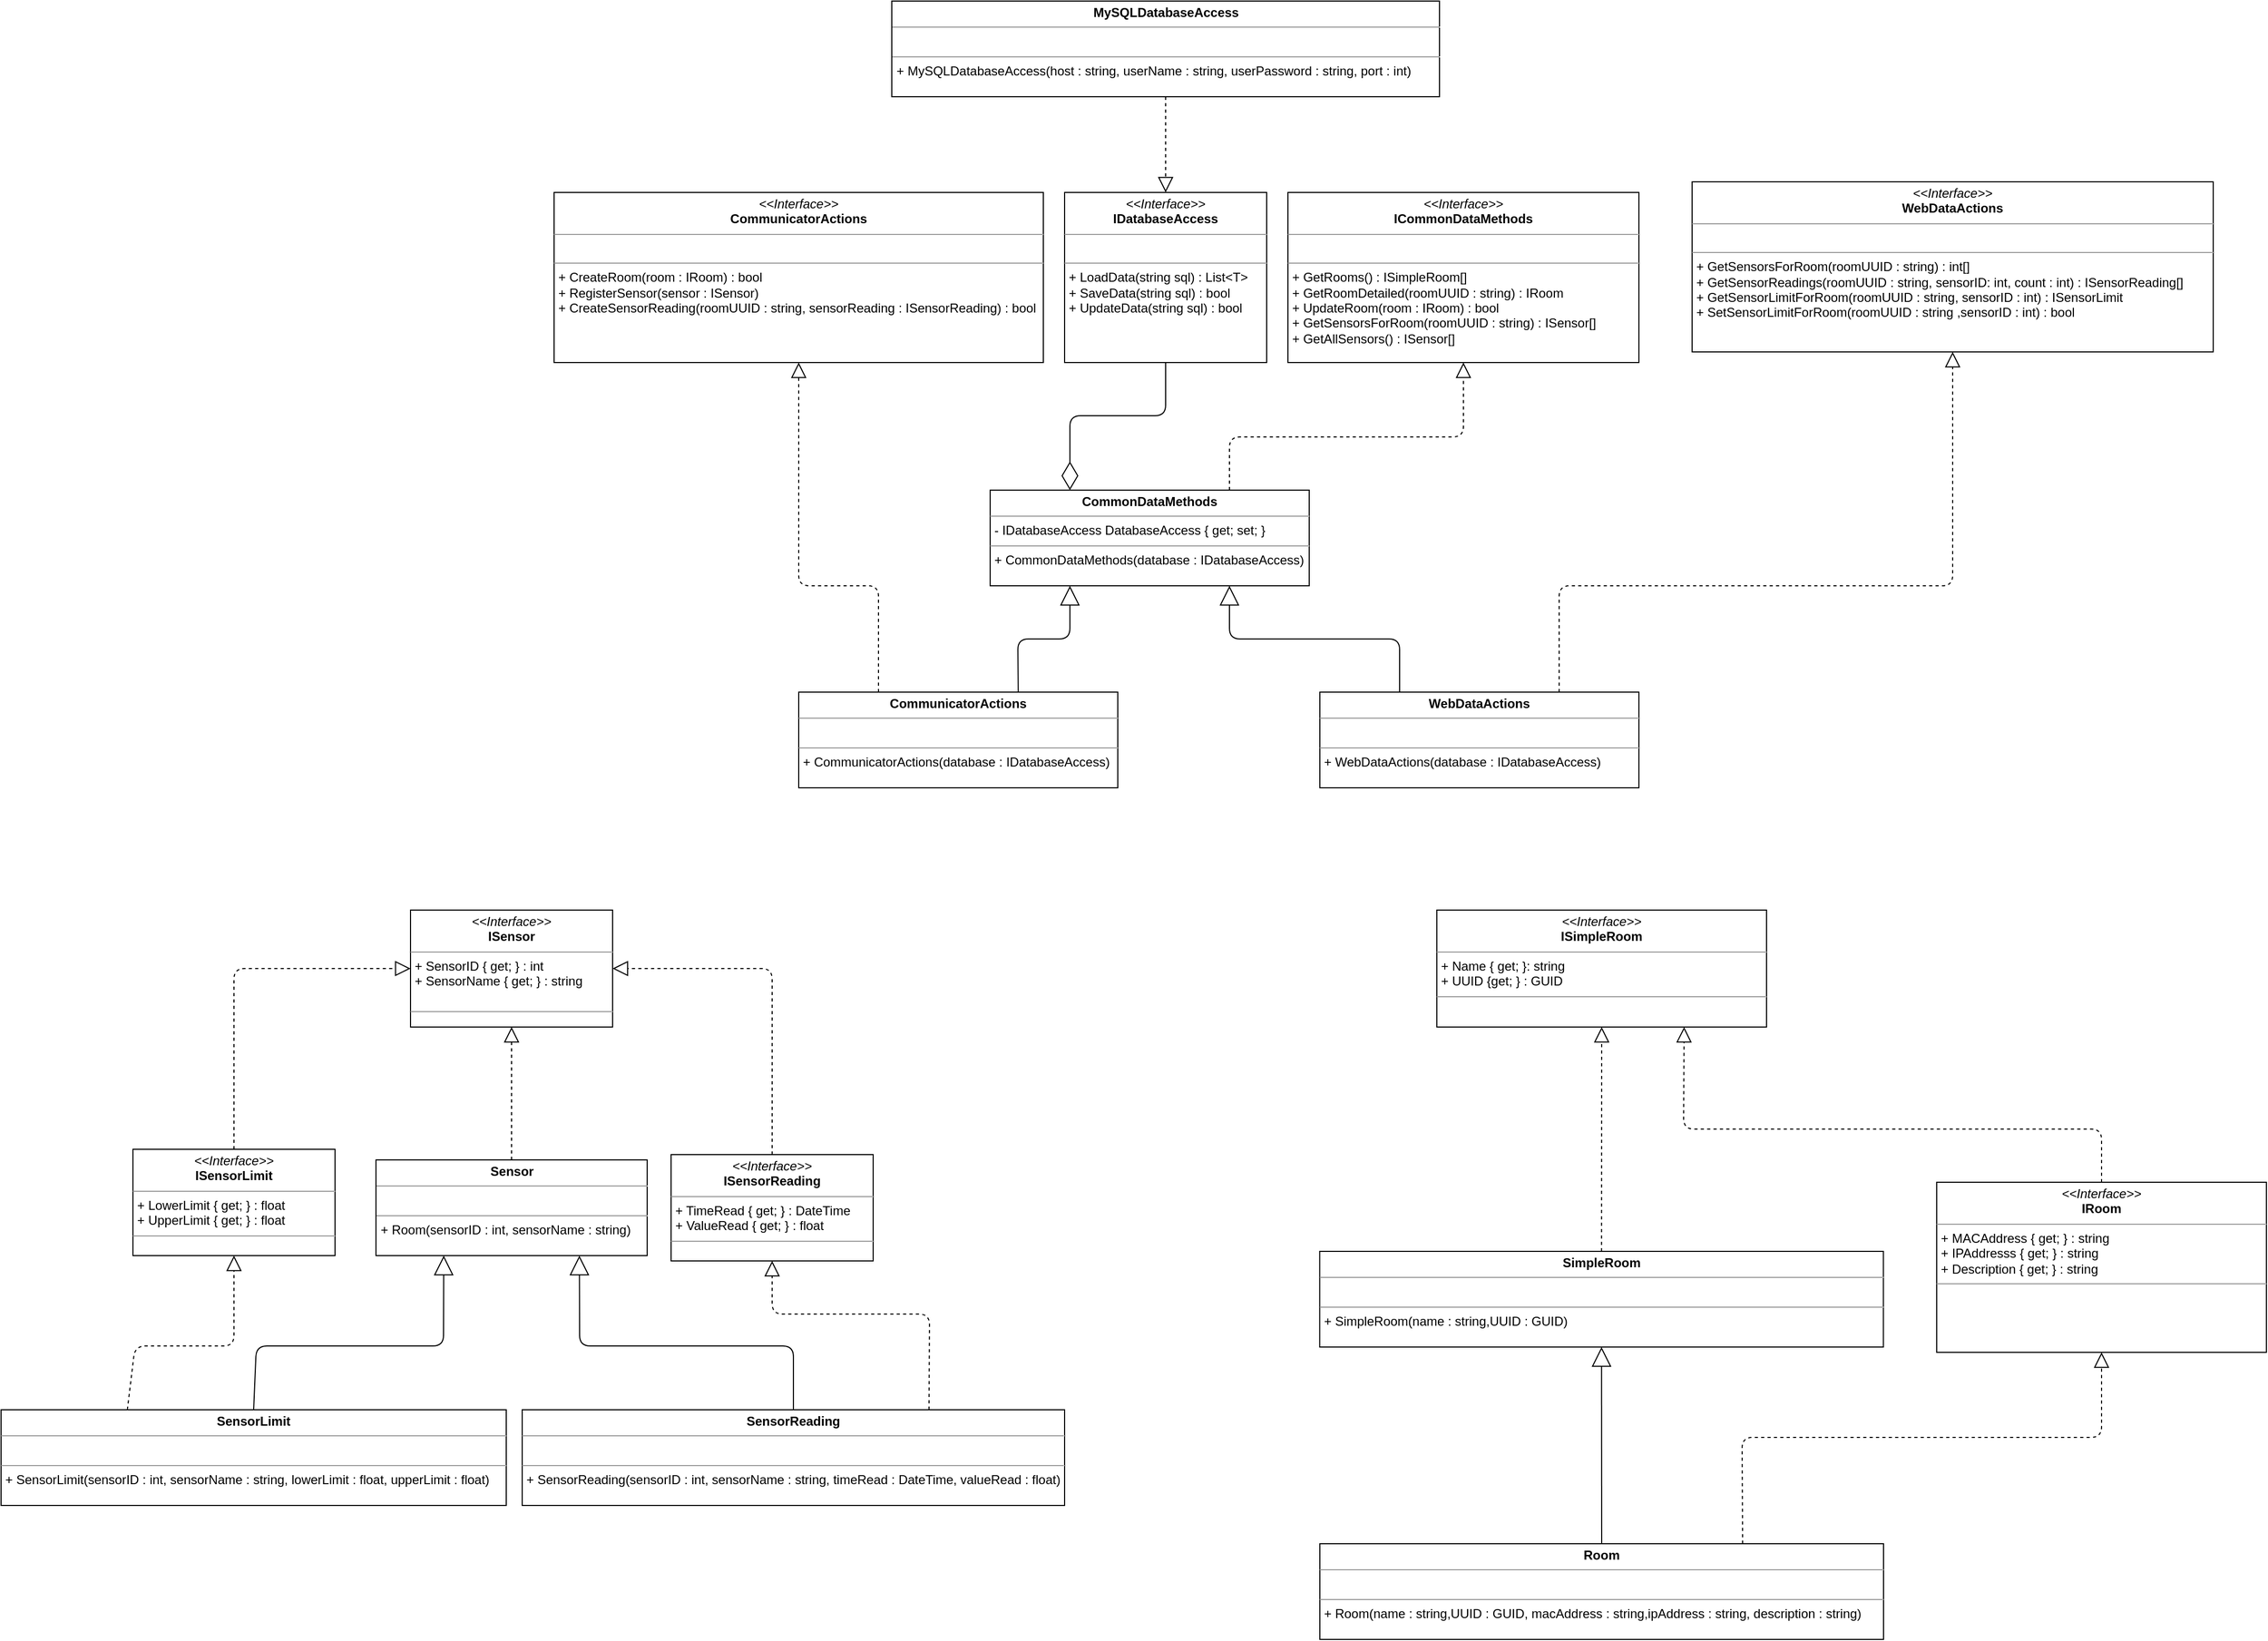 <mxfile version="11.1.1" type="device"><diagram id="aNenFZurzg7Py9j0L7uN" name="Page-1"><mxGraphModel dx="2885" dy="1787" grid="1" gridSize="10" guides="1" tooltips="1" connect="1" arrows="1" fold="1" page="1" pageScale="1" pageWidth="850" pageHeight="1100" math="0" shadow="0"><root><mxCell id="0"/><mxCell id="1" parent="0"/><mxCell id="RUwsjX86R-9bThbDg36Q-5" value="&lt;p style=&quot;margin: 0px ; margin-top: 4px ; text-align: center&quot;&gt;&lt;i&gt;&amp;lt;&amp;lt;Interface&amp;gt;&amp;gt;&lt;/i&gt;&lt;br&gt;&lt;b&gt;IRoom&lt;/b&gt;&lt;/p&gt;&lt;hr size=&quot;1&quot;&gt;&lt;p style=&quot;margin: 0px ; margin-left: 4px&quot;&gt;&lt;span&gt;+ MACAddress { get; } : string&lt;/span&gt;&lt;br&gt;&lt;/p&gt;&lt;p style=&quot;margin: 0px ; margin-left: 4px&quot;&gt;+ IPAddresss { get; } : string&lt;/p&gt;&lt;p style=&quot;margin: 0px ; margin-left: 4px&quot;&gt;+ Description { get; } : string&lt;/p&gt;&lt;hr size=&quot;1&quot;&gt;&lt;p style=&quot;margin: 0px ; margin-left: 4px&quot;&gt;&lt;br&gt;&lt;/p&gt;" style="verticalAlign=top;align=left;overflow=fill;fontSize=12;fontFamily=Helvetica;html=1;" parent="1" vertex="1"><mxGeometry x="240" y="231" width="310" height="160" as="geometry"/></mxCell><mxCell id="RUwsjX86R-9bThbDg36Q-7" value="&lt;p style=&quot;margin: 0px ; margin-top: 4px ; text-align: center&quot;&gt;&lt;i&gt;&amp;lt;&amp;lt;Interface&amp;gt;&amp;gt;&lt;/i&gt;&lt;br&gt;&lt;b&gt;ISensorReading&lt;/b&gt;&lt;/p&gt;&lt;hr size=&quot;1&quot;&gt;&lt;p style=&quot;margin: 0px ; margin-left: 4px&quot;&gt;&lt;span&gt;+ TimeRead { get; } : DateTime&lt;/span&gt;&lt;br&gt;&lt;/p&gt;&lt;p style=&quot;margin: 0px ; margin-left: 4px&quot;&gt;+ ValueRead { get; } : float&lt;/p&gt;&lt;hr size=&quot;1&quot;&gt;&lt;p style=&quot;margin: 0px ; margin-left: 4px&quot;&gt;&lt;br&gt;&lt;/p&gt;" style="verticalAlign=top;align=left;overflow=fill;fontSize=12;fontFamily=Helvetica;html=1;" parent="1" vertex="1"><mxGeometry x="-950" y="205" width="190" height="100" as="geometry"/></mxCell><mxCell id="RUwsjX86R-9bThbDg36Q-8" value="&lt;p style=&quot;margin: 0px ; margin-top: 4px ; text-align: center&quot;&gt;&lt;i&gt;&amp;lt;&amp;lt;Interface&amp;gt;&amp;gt;&lt;/i&gt;&lt;br&gt;&lt;b&gt;ISensorLimit&lt;/b&gt;&lt;/p&gt;&lt;hr size=&quot;1&quot;&gt;&lt;p style=&quot;margin: 0px ; margin-left: 4px&quot;&gt;&lt;span&gt;+ LowerLimit { get; } : float&lt;/span&gt;&lt;br&gt;&lt;/p&gt;&lt;p style=&quot;margin: 0px ; margin-left: 4px&quot;&gt;+ UpperLimit { get; } : float&lt;/p&gt;&lt;hr size=&quot;1&quot;&gt;&lt;p style=&quot;margin: 0px ; margin-left: 4px&quot;&gt;&lt;br&gt;&lt;/p&gt;" style="verticalAlign=top;align=left;overflow=fill;fontSize=12;fontFamily=Helvetica;html=1;" parent="1" vertex="1"><mxGeometry x="-1456" y="200" width="190" height="100" as="geometry"/></mxCell><mxCell id="RUwsjX86R-9bThbDg36Q-9" value="&lt;p style=&quot;margin: 0px ; margin-top: 4px ; text-align: center&quot;&gt;&lt;b&gt;Room&lt;/b&gt;&lt;/p&gt;&lt;hr size=&quot;1&quot;&gt;&lt;p style=&quot;margin: 0px ; margin-left: 4px&quot;&gt;&lt;br&gt;&lt;/p&gt;&lt;hr size=&quot;1&quot;&gt;&lt;p style=&quot;margin: 0px ; margin-left: 4px&quot;&gt;+ Room(name : string,UUID : GUID, macAddress : string,ipAddress : string, description : string)&lt;/p&gt;" style="verticalAlign=top;align=left;overflow=fill;fontSize=12;fontFamily=Helvetica;html=1;" parent="1" vertex="1"><mxGeometry x="-340" y="571" width="530" height="90" as="geometry"/></mxCell><mxCell id="RUwsjX86R-9bThbDg36Q-10" value="" style="endArrow=block;dashed=1;endFill=0;endSize=12;html=1;exitX=0.75;exitY=0;exitDx=0;exitDy=0;entryX=0.5;entryY=1;entryDx=0;entryDy=0;" parent="1" source="RUwsjX86R-9bThbDg36Q-9" target="RUwsjX86R-9bThbDg36Q-5" edge="1"><mxGeometry width="160" relative="1" as="geometry"><mxPoint x="-120" y="541" as="sourcePoint"/><mxPoint x="40" y="541" as="targetPoint"/><Array as="points"><mxPoint x="57" y="471"/><mxPoint x="395" y="471"/></Array></mxGeometry></mxCell><mxCell id="RUwsjX86R-9bThbDg36Q-13" value="&lt;p style=&quot;margin: 0px ; margin-top: 4px ; text-align: center&quot;&gt;&lt;b&gt;WebDataActions&lt;/b&gt;&lt;/p&gt;&lt;hr size=&quot;1&quot;&gt;&lt;p style=&quot;margin: 0px ; margin-left: 4px&quot;&gt;&lt;br&gt;&lt;/p&gt;&lt;hr size=&quot;1&quot;&gt;&lt;p style=&quot;margin: 0px ; margin-left: 4px&quot;&gt;+ WebDataActions(database : IDatabaseAccess)&lt;/p&gt;" style="verticalAlign=top;align=left;overflow=fill;fontSize=12;fontFamily=Helvetica;html=1;" parent="1" vertex="1"><mxGeometry x="-340" y="-230" width="300" height="90" as="geometry"/></mxCell><mxCell id="RUwsjX86R-9bThbDg36Q-16" value="&lt;p style=&quot;margin: 0px ; margin-top: 4px ; text-align: center&quot;&gt;&lt;i&gt;&amp;lt;&amp;lt;Interface&amp;gt;&amp;gt;&lt;/i&gt;&lt;br&gt;&lt;b&gt;WebDataActions&lt;/b&gt;&lt;/p&gt;&lt;hr size=&quot;1&quot;&gt;&lt;p style=&quot;margin: 0px ; margin-left: 4px&quot;&gt;&lt;br&gt;&lt;/p&gt;&lt;hr size=&quot;1&quot;&gt;&lt;p style=&quot;margin: 0px ; margin-left: 4px&quot;&gt;&lt;span&gt;+ GetSensorsForRoom(roomUUID : string) : int[]&lt;/span&gt;&lt;br&gt;&lt;/p&gt;&lt;p style=&quot;margin: 0px ; margin-left: 4px&quot;&gt;+ GetSensorReadings(roomUUID : string, sensorID: int, count : int) : ISensorReading[]&lt;/p&gt;&lt;p style=&quot;margin: 0px ; margin-left: 4px&quot;&gt;+ GetSensorLimitForRoom(roomUUID : string, sensorID : int) : ISensorLimit&lt;/p&gt;&lt;p style=&quot;margin: 0px ; margin-left: 4px&quot;&gt;+ SetSensorLimitForRoom(roomUUID : string ,sensorID : int) : bool&lt;/p&gt;" style="verticalAlign=top;align=left;overflow=fill;fontSize=12;fontFamily=Helvetica;html=1;" parent="1" vertex="1"><mxGeometry x="10" y="-710" width="490" height="160" as="geometry"/></mxCell><mxCell id="RUwsjX86R-9bThbDg36Q-17" value="&lt;p style=&quot;margin: 0px ; margin-top: 4px ; text-align: center&quot;&gt;&lt;i&gt;&amp;lt;&amp;lt;Interface&amp;gt;&amp;gt;&lt;/i&gt;&lt;br&gt;&lt;b&gt;ISimpleRoom&lt;/b&gt;&lt;/p&gt;&lt;hr size=&quot;1&quot;&gt;&lt;p style=&quot;margin: 0px ; margin-left: 4px&quot;&gt;+ Name { get; }: string&lt;/p&gt;&lt;p style=&quot;margin: 0px ; margin-left: 4px&quot;&gt;+ UUID {get; } : GUID&lt;/p&gt;&lt;hr size=&quot;1&quot;&gt;&lt;p style=&quot;margin: 0px ; margin-left: 4px&quot;&gt;&lt;br&gt;&lt;/p&gt;" style="verticalAlign=top;align=left;overflow=fill;fontSize=12;fontFamily=Helvetica;html=1;" parent="1" vertex="1"><mxGeometry x="-230" y="-25" width="310" height="110" as="geometry"/></mxCell><mxCell id="RUwsjX86R-9bThbDg36Q-19" value="&lt;p style=&quot;margin: 0px ; margin-top: 4px ; text-align: center&quot;&gt;&lt;b&gt;SimpleRoom&lt;/b&gt;&lt;/p&gt;&lt;hr size=&quot;1&quot;&gt;&lt;p style=&quot;margin: 0px ; margin-left: 4px&quot;&gt;&lt;br&gt;&lt;/p&gt;&lt;hr size=&quot;1&quot;&gt;&lt;p style=&quot;margin: 0px ; margin-left: 4px&quot;&gt;+ SimpleRoom(name : string,UUID : GUID)&lt;/p&gt;" style="verticalAlign=top;align=left;overflow=fill;fontSize=12;fontFamily=Helvetica;html=1;" parent="1" vertex="1"><mxGeometry x="-340.147" y="296" width="530" height="90" as="geometry"/></mxCell><mxCell id="5QgGClb_yhk9Fr1g3Hfy-2" value="" style="endArrow=block;dashed=1;endFill=0;endSize=12;html=1;exitX=0.5;exitY=0;exitDx=0;exitDy=0;entryX=0.5;entryY=1;entryDx=0;entryDy=0;" edge="1" parent="1" source="RUwsjX86R-9bThbDg36Q-19" target="RUwsjX86R-9bThbDg36Q-17"><mxGeometry width="160" relative="1" as="geometry"><mxPoint x="-65.0" y="281" as="sourcePoint"/><mxPoint x="-65.0" y="95" as="targetPoint"/><Array as="points"/></mxGeometry></mxCell><mxCell id="5QgGClb_yhk9Fr1g3Hfy-3" value="" style="endArrow=block;endSize=16;endFill=0;html=1;exitX=0.5;exitY=0;exitDx=0;exitDy=0;entryX=0.5;entryY=1;entryDx=0;entryDy=0;" edge="1" parent="1" source="RUwsjX86R-9bThbDg36Q-9" target="RUwsjX86R-9bThbDg36Q-19"><mxGeometry x="-1" y="-180" width="160" relative="1" as="geometry"><mxPoint x="-270" y="471" as="sourcePoint"/><mxPoint x="-110" y="471" as="targetPoint"/><mxPoint x="-170" y="-120" as="offset"/></mxGeometry></mxCell><mxCell id="5QgGClb_yhk9Fr1g3Hfy-4" value="" style="endArrow=block;dashed=1;endFill=0;endSize=12;html=1;exitX=0.5;exitY=0;exitDx=0;exitDy=0;entryX=0.75;entryY=1;entryDx=0;entryDy=0;" edge="1" parent="1" source="RUwsjX86R-9bThbDg36Q-5" target="RUwsjX86R-9bThbDg36Q-17"><mxGeometry width="160" relative="1" as="geometry"><mxPoint x="-65.147" y="306" as="sourcePoint"/><mxPoint x="-65.0" y="95" as="targetPoint"/><Array as="points"><mxPoint x="395" y="181"/><mxPoint x="2" y="181"/></Array></mxGeometry></mxCell><mxCell id="5QgGClb_yhk9Fr1g3Hfy-5" value="&lt;p style=&quot;margin: 0px ; margin-top: 4px ; text-align: center&quot;&gt;&lt;i&gt;&amp;lt;&amp;lt;Interface&amp;gt;&amp;gt;&lt;/i&gt;&lt;br&gt;&lt;b&gt;ISensor&lt;/b&gt;&lt;/p&gt;&lt;hr size=&quot;1&quot;&gt;&lt;p style=&quot;margin: 0px ; margin-left: 4px&quot;&gt;+ SensorID { get; } : int&lt;br&gt;&lt;/p&gt;&lt;p style=&quot;margin: 0px ; margin-left: 4px&quot;&gt;+ SensorName { get; } : string&lt;/p&gt;&lt;p style=&quot;margin: 0px ; margin-left: 4px&quot;&gt;&lt;br&gt;&lt;/p&gt;&lt;hr size=&quot;1&quot;&gt;&lt;p style=&quot;margin: 0px ; margin-left: 4px&quot;&gt;&lt;br&gt;&lt;/p&gt;" style="verticalAlign=top;align=left;overflow=fill;fontSize=12;fontFamily=Helvetica;html=1;" vertex="1" parent="1"><mxGeometry x="-1195" y="-25" width="190" height="110" as="geometry"/></mxCell><mxCell id="5QgGClb_yhk9Fr1g3Hfy-6" value="&lt;p style=&quot;margin: 0px ; margin-top: 4px ; text-align: center&quot;&gt;&lt;b&gt;Sensor&lt;/b&gt;&lt;/p&gt;&lt;hr size=&quot;1&quot;&gt;&lt;p style=&quot;margin: 0px ; margin-left: 4px&quot;&gt;&lt;br&gt;&lt;/p&gt;&lt;hr size=&quot;1&quot;&gt;&lt;p style=&quot;margin: 0px ; margin-left: 4px&quot;&gt;+ Room(sensorID : int, sensorName : string)&lt;/p&gt;" style="verticalAlign=top;align=left;overflow=fill;fontSize=12;fontFamily=Helvetica;html=1;" vertex="1" parent="1"><mxGeometry x="-1227.5" y="210" width="255" height="90" as="geometry"/></mxCell><mxCell id="5QgGClb_yhk9Fr1g3Hfy-7" value="" style="endArrow=block;dashed=1;endFill=0;endSize=12;html=1;exitX=0.5;exitY=0;exitDx=0;exitDy=0;entryX=0.5;entryY=1;entryDx=0;entryDy=0;" edge="1" parent="1" source="5QgGClb_yhk9Fr1g3Hfy-6" target="5QgGClb_yhk9Fr1g3Hfy-5"><mxGeometry width="160" relative="1" as="geometry"><mxPoint x="-475.147" y="-115" as="sourcePoint"/><mxPoint x="-475.0" y="-326" as="targetPoint"/><Array as="points"/></mxGeometry></mxCell><mxCell id="5QgGClb_yhk9Fr1g3Hfy-8" value="" style="endArrow=block;dashed=1;endFill=0;endSize=12;html=1;exitX=0.5;exitY=0;exitDx=0;exitDy=0;entryX=0;entryY=0.5;entryDx=0;entryDy=0;" edge="1" parent="1" source="RUwsjX86R-9bThbDg36Q-8" target="5QgGClb_yhk9Fr1g3Hfy-5"><mxGeometry width="160" relative="1" as="geometry"><mxPoint x="-1090.0" y="220" as="sourcePoint"/><mxPoint x="-1090.0" y="120.0" as="targetPoint"/><Array as="points"><mxPoint x="-1361" y="30"/></Array></mxGeometry></mxCell><mxCell id="5QgGClb_yhk9Fr1g3Hfy-9" value="" style="endArrow=block;dashed=1;endFill=0;endSize=12;html=1;exitX=0.5;exitY=0;exitDx=0;exitDy=0;entryX=1;entryY=0.5;entryDx=0;entryDy=0;" edge="1" parent="1" source="RUwsjX86R-9bThbDg36Q-7" target="5QgGClb_yhk9Fr1g3Hfy-5"><mxGeometry width="160" relative="1" as="geometry"><mxPoint x="-1090.0" y="220" as="sourcePoint"/><mxPoint x="-1090.0" y="120.0" as="targetPoint"/><Array as="points"><mxPoint x="-855" y="30"/></Array></mxGeometry></mxCell><mxCell id="5QgGClb_yhk9Fr1g3Hfy-10" value="&lt;p style=&quot;margin: 0px ; margin-top: 4px ; text-align: center&quot;&gt;&lt;b&gt;SensorLimit&lt;/b&gt;&lt;/p&gt;&lt;hr size=&quot;1&quot;&gt;&lt;p style=&quot;margin: 0px ; margin-left: 4px&quot;&gt;&lt;br&gt;&lt;/p&gt;&lt;hr size=&quot;1&quot;&gt;&lt;p style=&quot;margin: 0px ; margin-left: 4px&quot;&gt;+ SensorLimit(sensorID : int, sensorName : string, lowerLimit : float, upperLimit : float)&lt;/p&gt;" style="verticalAlign=top;align=left;overflow=fill;fontSize=12;fontFamily=Helvetica;html=1;" vertex="1" parent="1"><mxGeometry x="-1580" y="445" width="475" height="90" as="geometry"/></mxCell><mxCell id="5QgGClb_yhk9Fr1g3Hfy-11" value="&lt;p style=&quot;margin: 0px ; margin-top: 4px ; text-align: center&quot;&gt;&lt;b&gt;SensorReading&lt;/b&gt;&lt;/p&gt;&lt;hr size=&quot;1&quot;&gt;&lt;p style=&quot;margin: 0px ; margin-left: 4px&quot;&gt;&lt;br&gt;&lt;/p&gt;&lt;hr size=&quot;1&quot;&gt;&lt;p style=&quot;margin: 0px ; margin-left: 4px&quot;&gt;+ SensorReading(sensorID : int, sensorName : string, timeRead : DateTime, valueRead : float)&lt;/p&gt;" style="verticalAlign=top;align=left;overflow=fill;fontSize=12;fontFamily=Helvetica;html=1;" vertex="1" parent="1"><mxGeometry x="-1090" y="445" width="510" height="90" as="geometry"/></mxCell><mxCell id="5QgGClb_yhk9Fr1g3Hfy-12" value="" style="endArrow=block;endSize=16;endFill=0;html=1;exitX=0.5;exitY=0;exitDx=0;exitDy=0;entryX=0.75;entryY=1;entryDx=0;entryDy=0;" edge="1" parent="1" source="5QgGClb_yhk9Fr1g3Hfy-11" target="5QgGClb_yhk9Fr1g3Hfy-6"><mxGeometry x="-1" y="-180" width="160" relative="1" as="geometry"><mxPoint x="-205" y="215" as="sourcePoint"/><mxPoint x="-1045.172" y="345" as="targetPoint"/><mxPoint x="-170" y="-120" as="offset"/><Array as="points"><mxPoint x="-835" y="385"/><mxPoint x="-1036" y="385"/></Array></mxGeometry></mxCell><mxCell id="5QgGClb_yhk9Fr1g3Hfy-13" value="" style="endArrow=block;endSize=16;endFill=0;html=1;entryX=0.25;entryY=1;entryDx=0;entryDy=0;exitX=0.5;exitY=0;exitDx=0;exitDy=0;" edge="1" parent="1" source="5QgGClb_yhk9Fr1g3Hfy-10" target="5QgGClb_yhk9Fr1g3Hfy-6"><mxGeometry x="-1" y="-180" width="160" relative="1" as="geometry"><mxPoint x="-1280" y="415" as="sourcePoint"/><mxPoint x="-1026.25" y="310" as="targetPoint"/><mxPoint x="-170" y="-120" as="offset"/><Array as="points"><mxPoint x="-1340" y="385"/><mxPoint x="-1164" y="385"/></Array></mxGeometry></mxCell><mxCell id="5QgGClb_yhk9Fr1g3Hfy-14" value="" style="endArrow=block;dashed=1;endFill=0;endSize=12;html=1;exitX=0.25;exitY=0;exitDx=0;exitDy=0;entryX=0.5;entryY=1;entryDx=0;entryDy=0;" edge="1" parent="1" source="5QgGClb_yhk9Fr1g3Hfy-10" target="RUwsjX86R-9bThbDg36Q-8"><mxGeometry width="160" relative="1" as="geometry"><mxPoint x="-1090" y="220" as="sourcePoint"/><mxPoint x="-1090" y="120" as="targetPoint"/><Array as="points"><mxPoint x="-1454" y="385"/><mxPoint x="-1361" y="385"/></Array></mxGeometry></mxCell><mxCell id="5QgGClb_yhk9Fr1g3Hfy-15" value="" style="endArrow=block;dashed=1;endFill=0;endSize=12;html=1;exitX=0.75;exitY=0;exitDx=0;exitDy=0;entryX=0.5;entryY=1;entryDx=0;entryDy=0;" edge="1" parent="1" source="5QgGClb_yhk9Fr1g3Hfy-11" target="RUwsjX86R-9bThbDg36Q-7"><mxGeometry width="160" relative="1" as="geometry"><mxPoint x="-1286.75" y="455" as="sourcePoint"/><mxPoint x="-1351" y="310" as="targetPoint"/><Array as="points"><mxPoint x="-707" y="355"/><mxPoint x="-855" y="355"/></Array></mxGeometry></mxCell><mxCell id="5QgGClb_yhk9Fr1g3Hfy-17" value="" style="endArrow=block;dashed=1;endFill=0;endSize=12;html=1;exitX=0.75;exitY=0;exitDx=0;exitDy=0;entryX=0.5;entryY=1;entryDx=0;entryDy=0;" edge="1" parent="1" source="RUwsjX86R-9bThbDg36Q-13" target="RUwsjX86R-9bThbDg36Q-16"><mxGeometry width="160" relative="1" as="geometry"><mxPoint x="-380" y="-300" as="sourcePoint"/><mxPoint x="-480" y="-390" as="targetPoint"/><Array as="points"><mxPoint x="-115" y="-330"/><mxPoint x="255" y="-330"/></Array></mxGeometry></mxCell><mxCell id="5QgGClb_yhk9Fr1g3Hfy-18" value="&lt;p style=&quot;margin: 0px ; margin-top: 4px ; text-align: center&quot;&gt;&lt;b&gt;CommunicatorActions&lt;/b&gt;&lt;/p&gt;&lt;hr size=&quot;1&quot;&gt;&lt;p style=&quot;margin: 0px ; margin-left: 4px&quot;&gt;&lt;br&gt;&lt;/p&gt;&lt;hr size=&quot;1&quot;&gt;&lt;p style=&quot;margin: 0px ; margin-left: 4px&quot;&gt;+ CommunicatorActions(database : IDatabaseAccess)&lt;/p&gt;" style="verticalAlign=top;align=left;overflow=fill;fontSize=12;fontFamily=Helvetica;html=1;" vertex="1" parent="1"><mxGeometry x="-830" y="-230" width="300" height="90" as="geometry"/></mxCell><mxCell id="5QgGClb_yhk9Fr1g3Hfy-19" value="&lt;p style=&quot;margin: 0px ; margin-top: 4px ; text-align: center&quot;&gt;&lt;i&gt;&amp;lt;&amp;lt;Interface&amp;gt;&amp;gt;&lt;/i&gt;&lt;br&gt;&lt;b&gt;CommunicatorActions&lt;/b&gt;&lt;/p&gt;&lt;hr size=&quot;1&quot;&gt;&lt;p style=&quot;margin: 0px ; margin-left: 4px&quot;&gt;&lt;br&gt;&lt;/p&gt;&lt;hr size=&quot;1&quot;&gt;&lt;p style=&quot;margin: 0px ; margin-left: 4px&quot;&gt;+ CreateRoom(room : IRoom) : bool&lt;/p&gt;&lt;p style=&quot;margin: 0px ; margin-left: 4px&quot;&gt;+ RegisterSensor(sensor : ISensor)&lt;/p&gt;&lt;p style=&quot;margin: 0px ; margin-left: 4px&quot;&gt;+ CreateSensorReading(roomUUID : string, sensorReading : ISensorReading) : bool&lt;/p&gt;" style="verticalAlign=top;align=left;overflow=fill;fontSize=12;fontFamily=Helvetica;html=1;" vertex="1" parent="1"><mxGeometry x="-1060" y="-700" width="460" height="160" as="geometry"/></mxCell><mxCell id="5QgGClb_yhk9Fr1g3Hfy-21" value="" style="endArrow=block;dashed=1;endFill=0;endSize=12;html=1;exitX=0.25;exitY=0;exitDx=0;exitDy=0;entryX=0.5;entryY=1;entryDx=0;entryDy=0;" edge="1" parent="1" source="5QgGClb_yhk9Fr1g3Hfy-18" target="5QgGClb_yhk9Fr1g3Hfy-19"><mxGeometry width="160" relative="1" as="geometry"><mxPoint x="-270" y="-370" as="sourcePoint"/><mxPoint x="-140" y="-530" as="targetPoint"/><Array as="points"><mxPoint x="-755" y="-330"/><mxPoint x="-830" y="-330"/></Array></mxGeometry></mxCell><mxCell id="5QgGClb_yhk9Fr1g3Hfy-22" value="&lt;p style=&quot;margin: 0px ; margin-top: 4px ; text-align: center&quot;&gt;&lt;i&gt;&amp;lt;&amp;lt;Interface&amp;gt;&amp;gt;&lt;/i&gt;&lt;br&gt;&lt;b&gt;ICommonDataMethods&lt;/b&gt;&lt;/p&gt;&lt;hr size=&quot;1&quot;&gt;&lt;p style=&quot;margin: 0px ; margin-left: 4px&quot;&gt;&lt;br&gt;&lt;/p&gt;&lt;hr size=&quot;1&quot;&gt;&lt;p style=&quot;margin: 0px ; margin-left: 4px&quot;&gt;+ GetRooms() : ISimpleRoom[]&lt;/p&gt;&lt;p style=&quot;margin: 0px ; margin-left: 4px&quot;&gt;+ GetRoomDetailed(roomUUID : string) : IRoom&lt;/p&gt;&lt;p style=&quot;margin: 0px ; margin-left: 4px&quot;&gt;+ UpdateRoom(room : IRoom) : bool&lt;/p&gt;&lt;p style=&quot;margin: 0px ; margin-left: 4px&quot;&gt;+ GetSensorsForRoom(roomUUID : string) : ISensor[]&lt;/p&gt;&lt;p style=&quot;margin: 0px ; margin-left: 4px&quot;&gt;+ GetAllSensors() : ISensor[]&lt;/p&gt;" style="verticalAlign=top;align=left;overflow=fill;fontSize=12;fontFamily=Helvetica;html=1;" vertex="1" parent="1"><mxGeometry x="-370" y="-700" width="330" height="160" as="geometry"/></mxCell><mxCell id="5QgGClb_yhk9Fr1g3Hfy-23" value="&lt;p style=&quot;margin: 0px ; margin-top: 4px ; text-align: center&quot;&gt;&lt;b&gt;CommonDataMethods&lt;/b&gt;&lt;/p&gt;&lt;hr size=&quot;1&quot;&gt;&lt;p style=&quot;margin: 0px ; margin-left: 4px&quot;&gt;- IDatabaseAccess DatabaseAccess { get; set; }&lt;/p&gt;&lt;hr size=&quot;1&quot;&gt;&lt;p style=&quot;margin: 0px ; margin-left: 4px&quot;&gt;+ CommonDataMethods(database : IDatabaseAccess)&lt;/p&gt;" style="verticalAlign=top;align=left;overflow=fill;fontSize=12;fontFamily=Helvetica;html=1;" vertex="1" parent="1"><mxGeometry x="-650" y="-420" width="300" height="90" as="geometry"/></mxCell><mxCell id="5QgGClb_yhk9Fr1g3Hfy-24" value="" style="endArrow=block;endSize=16;endFill=0;html=1;exitX=0.688;exitY=0;exitDx=0;exitDy=0;entryX=0.25;entryY=1;entryDx=0;entryDy=0;exitPerimeter=0;" edge="1" parent="1" source="5QgGClb_yhk9Fr1g3Hfy-18" target="5QgGClb_yhk9Fr1g3Hfy-23"><mxGeometry x="-1" y="-180" width="160" relative="1" as="geometry"><mxPoint x="305" y="550" as="sourcePoint"/><mxPoint x="304.853" y="365" as="targetPoint"/><mxPoint x="-170" y="-120" as="offset"/><Array as="points"><mxPoint x="-624" y="-280"/><mxPoint x="-575" y="-280"/></Array></mxGeometry></mxCell><mxCell id="5QgGClb_yhk9Fr1g3Hfy-25" value="" style="endArrow=block;endSize=16;endFill=0;html=1;exitX=0.25;exitY=0;exitDx=0;exitDy=0;entryX=0.75;entryY=1;entryDx=0;entryDy=0;" edge="1" parent="1" source="RUwsjX86R-9bThbDg36Q-13" target="5QgGClb_yhk9Fr1g3Hfy-23"><mxGeometry x="-1" y="-180" width="160" relative="1" as="geometry"><mxPoint x="-869.92" y="-220" as="sourcePoint"/><mxPoint x="-520" y="-320" as="targetPoint"/><mxPoint x="-170" y="-120" as="offset"/><Array as="points"><mxPoint x="-265" y="-280"/><mxPoint x="-425" y="-280"/></Array></mxGeometry></mxCell><mxCell id="5QgGClb_yhk9Fr1g3Hfy-27" value="" style="endArrow=block;dashed=1;endFill=0;endSize=12;html=1;exitX=0.75;exitY=0;exitDx=0;exitDy=0;entryX=0.5;entryY=1;entryDx=0;entryDy=0;" edge="1" parent="1" source="5QgGClb_yhk9Fr1g3Hfy-23" target="5QgGClb_yhk9Fr1g3Hfy-22"><mxGeometry width="160" relative="1" as="geometry"><mxPoint x="-480" y="-410" as="sourcePoint"/><mxPoint x="-482.03" y="-530.96" as="targetPoint"/><Array as="points"><mxPoint x="-425" y="-470"/><mxPoint x="-205" y="-470"/></Array></mxGeometry></mxCell><mxCell id="5QgGClb_yhk9Fr1g3Hfy-28" value="&lt;p style=&quot;margin: 0px ; margin-top: 4px ; text-align: center&quot;&gt;&lt;i&gt;&amp;lt;&amp;lt;Interface&amp;gt;&amp;gt;&lt;/i&gt;&lt;br&gt;&lt;b&gt;IDatabaseAccess&lt;/b&gt;&lt;/p&gt;&lt;hr size=&quot;1&quot;&gt;&lt;p style=&quot;margin: 0px ; margin-left: 4px&quot;&gt;&lt;br&gt;&lt;/p&gt;&lt;hr size=&quot;1&quot;&gt;&lt;p style=&quot;margin: 0px ; margin-left: 4px&quot;&gt;+ LoadData(string sql) : List&amp;lt;T&amp;gt;&lt;/p&gt;&lt;p style=&quot;margin: 0px ; margin-left: 4px&quot;&gt;+ SaveData(string sql) : bool&lt;/p&gt;&lt;p style=&quot;margin: 0px ; margin-left: 4px&quot;&gt;+ UpdateData(string sql) : bool&lt;/p&gt;&lt;p style=&quot;margin: 0px ; margin-left: 4px&quot;&gt;&lt;br&gt;&lt;/p&gt;&lt;p style=&quot;margin: 0px ; margin-left: 4px&quot;&gt;&lt;br&gt;&lt;/p&gt;" style="verticalAlign=top;align=left;overflow=fill;fontSize=12;fontFamily=Helvetica;html=1;" vertex="1" parent="1"><mxGeometry x="-580" y="-700" width="190" height="160" as="geometry"/></mxCell><mxCell id="5QgGClb_yhk9Fr1g3Hfy-29" value="" style="endArrow=diamondThin;endFill=0;endSize=24;html=1;entryX=0.25;entryY=0;entryDx=0;entryDy=0;exitX=0.5;exitY=1;exitDx=0;exitDy=0;" edge="1" parent="1" source="5QgGClb_yhk9Fr1g3Hfy-28" target="5QgGClb_yhk9Fr1g3Hfy-23"><mxGeometry width="160" relative="1" as="geometry"><mxPoint x="-620" y="-510" as="sourcePoint"/><mxPoint x="-460" y="-510" as="targetPoint"/><Array as="points"><mxPoint x="-485" y="-490"/><mxPoint x="-575" y="-490"/></Array></mxGeometry></mxCell><mxCell id="5QgGClb_yhk9Fr1g3Hfy-30" value="&lt;p style=&quot;margin: 0px ; margin-top: 4px ; text-align: center&quot;&gt;&lt;b&gt;MySQLDatabaseAccess&lt;/b&gt;&lt;/p&gt;&lt;hr size=&quot;1&quot;&gt;&lt;p style=&quot;margin: 0px ; margin-left: 4px&quot;&gt;&lt;br&gt;&lt;/p&gt;&lt;hr size=&quot;1&quot;&gt;&lt;p style=&quot;margin: 0px ; margin-left: 4px&quot;&gt;+ MySQLDatabaseAccess(host : string, userName : string, userPassword : string, port : int)&lt;/p&gt;" style="verticalAlign=top;align=left;overflow=fill;fontSize=12;fontFamily=Helvetica;html=1;" vertex="1" parent="1"><mxGeometry x="-742.5" y="-880" width="515" height="90" as="geometry"/></mxCell><mxCell id="5QgGClb_yhk9Fr1g3Hfy-31" value="" style="endArrow=block;dashed=1;endFill=0;endSize=12;html=1;exitX=0.5;exitY=1;exitDx=0;exitDy=0;entryX=0.5;entryY=0;entryDx=0;entryDy=0;" edge="1" parent="1" source="5QgGClb_yhk9Fr1g3Hfy-30" target="5QgGClb_yhk9Fr1g3Hfy-28"><mxGeometry width="160" relative="1" as="geometry"><mxPoint x="-845" y="215.0" as="sourcePoint"/><mxPoint x="-995" y="40.0" as="targetPoint"/><Array as="points"/></mxGeometry></mxCell></root></mxGraphModel></diagram></mxfile>